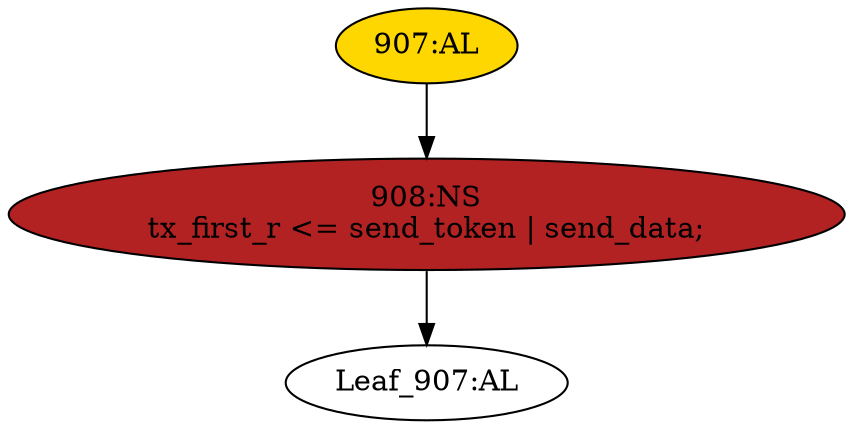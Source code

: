 strict digraph "" {
	node [label="\N"];
	"907:AL"	 [ast="<pyverilog.vparser.ast.Always object at 0x7f55d3d0f0d0>",
		clk_sens=True,
		fillcolor=gold,
		label="907:AL",
		sens="['clk']",
		statements="[]",
		style=filled,
		typ=Always,
		use_var="['send_data', 'send_token']"];
	"908:NS"	 [ast="<pyverilog.vparser.ast.NonblockingSubstitution object at 0x7f55d3d0f1d0>",
		fillcolor=firebrick,
		label="908:NS
tx_first_r <= send_token | send_data;",
		statements="[<pyverilog.vparser.ast.NonblockingSubstitution object at 0x7f55d3d0f1d0>]",
		style=filled,
		typ=NonblockingSubstitution];
	"907:AL" -> "908:NS"	 [cond="[]",
		lineno=None];
	"Leaf_907:AL"	 [def_var="['tx_first_r']",
		label="Leaf_907:AL"];
	"908:NS" -> "Leaf_907:AL"	 [cond="[]",
		lineno=None];
}
